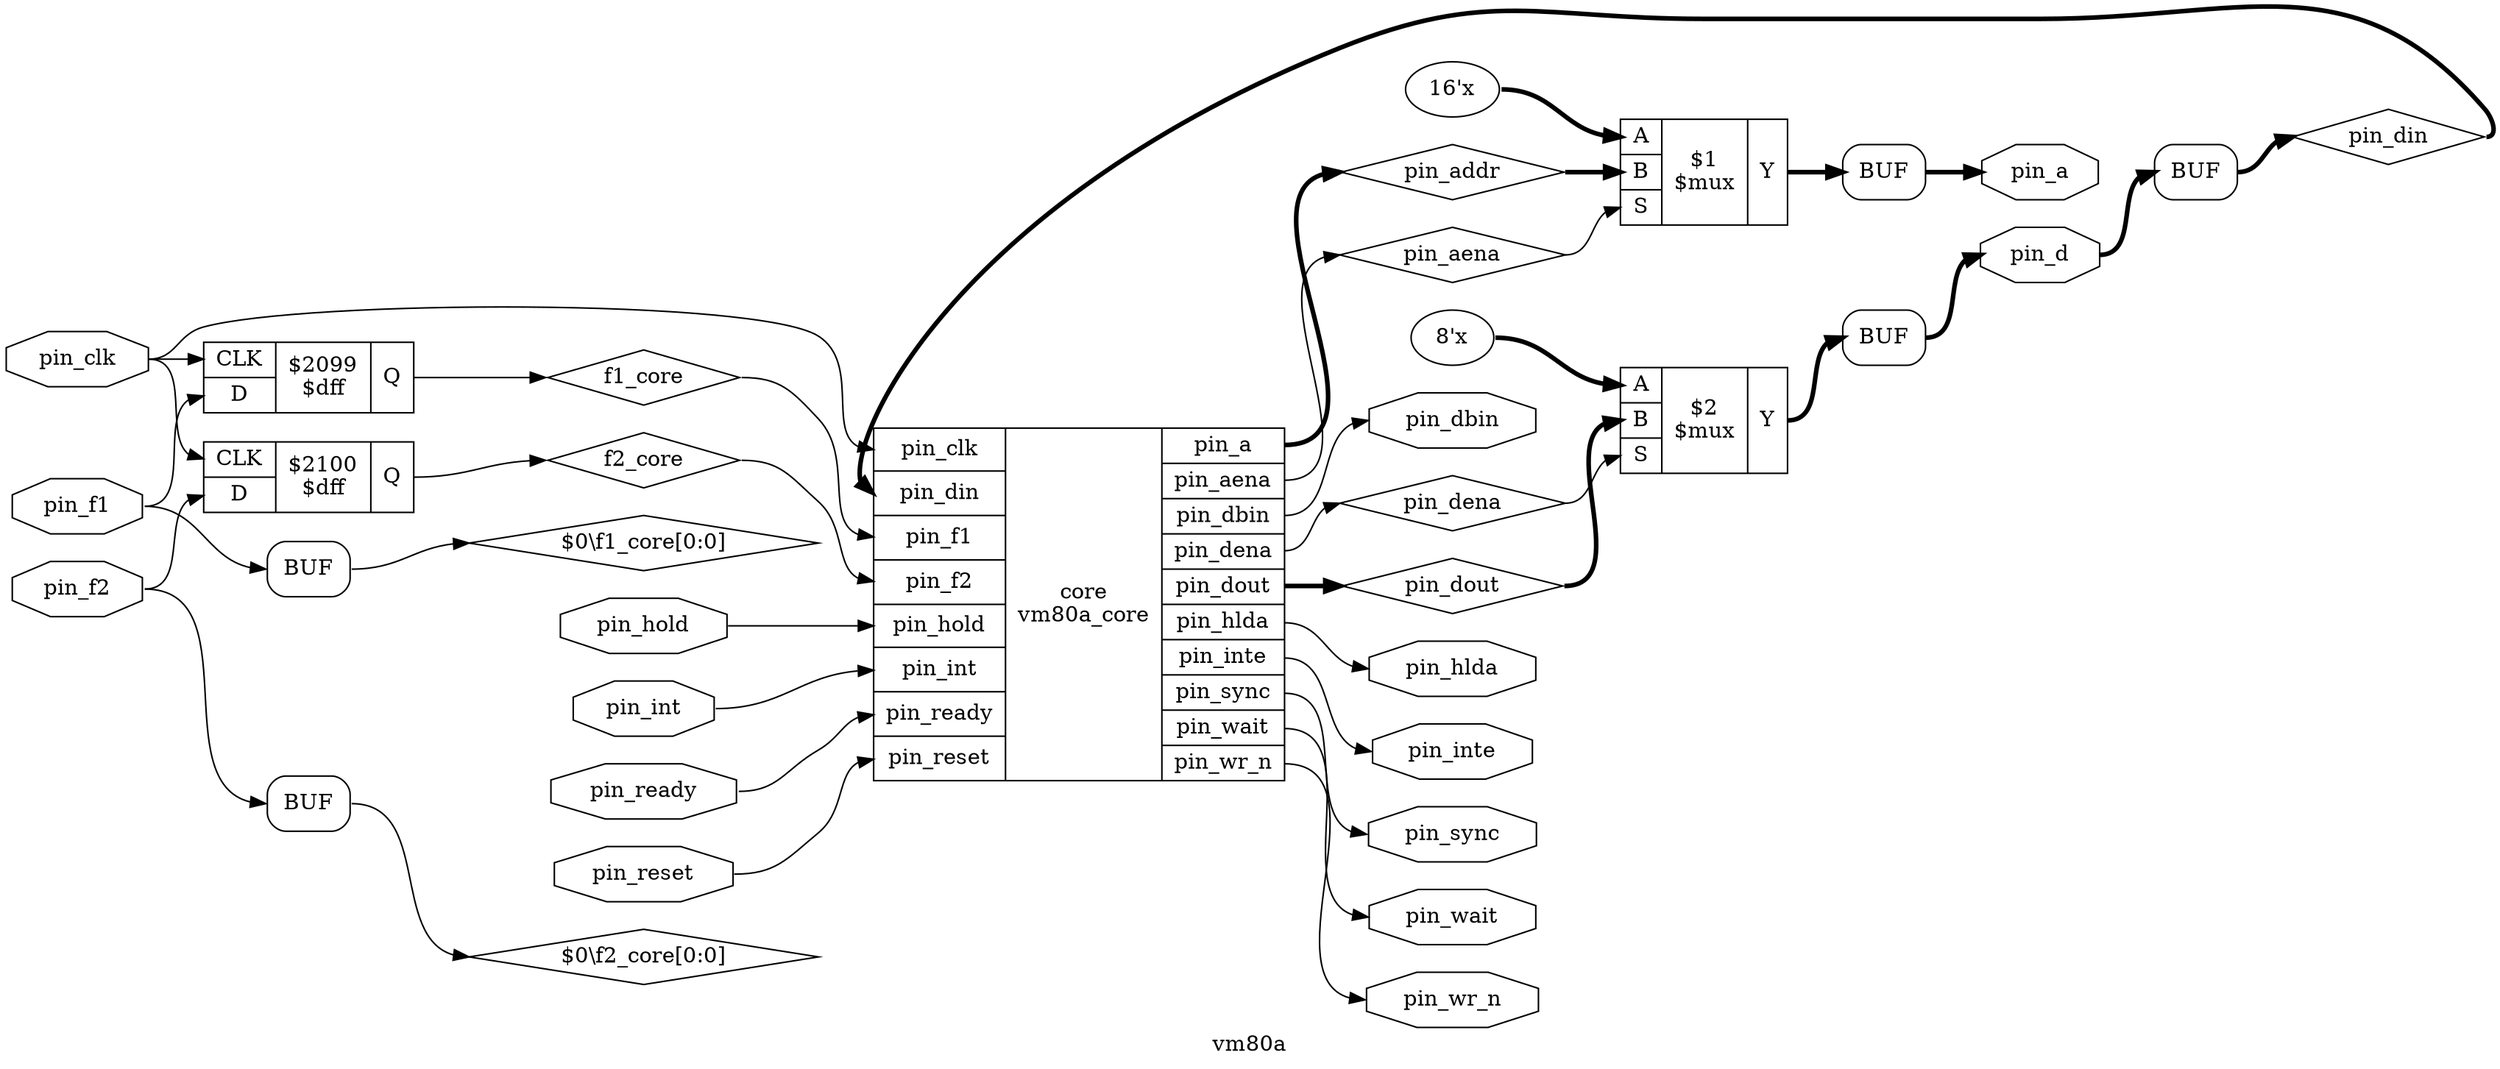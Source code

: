 digraph "vm80a" {
label="vm80a";
rankdir="LR";
remincross=true;
n5 [ shape=diamond, label="f2_core", color="black", fontcolor="black" ];
n6 [ shape=diamond, label="f1_core", color="black", fontcolor="black" ];
n7 [ shape=diamond, label="pin_addr", color="black", fontcolor="black" ];
n8 [ shape=diamond, label="pin_dout", color="black", fontcolor="black" ];
n9 [ shape=diamond, label="pin_din", color="black", fontcolor="black" ];
n10 [ shape=diamond, label="pin_dena", color="black", fontcolor="black" ];
n11 [ shape=diamond, label="pin_aena", color="black", fontcolor="black" ];
n12 [ shape=octagon, label="pin_wr_n", color="black", fontcolor="black" ];
n13 [ shape=octagon, label="pin_dbin", color="black", fontcolor="black" ];
n14 [ shape=octagon, label="pin_sync", color="black", fontcolor="black" ];
n15 [ shape=octagon, label="pin_inte", color="black", fontcolor="black" ];
n16 [ shape=octagon, label="pin_int", color="black", fontcolor="black" ];
n17 [ shape=octagon, label="pin_wait", color="black", fontcolor="black" ];
n18 [ shape=octagon, label="pin_ready", color="black", fontcolor="black" ];
n19 [ shape=octagon, label="pin_hlda", color="black", fontcolor="black" ];
n20 [ shape=octagon, label="pin_hold", color="black", fontcolor="black" ];
n21 [ shape=octagon, label="pin_d", color="black", fontcolor="black" ];
n22 [ shape=octagon, label="pin_a", color="black", fontcolor="black" ];
n23 [ shape=octagon, label="pin_reset", color="black", fontcolor="black" ];
n24 [ shape=octagon, label="pin_f2", color="black", fontcolor="black" ];
n25 [ shape=octagon, label="pin_f1", color="black", fontcolor="black" ];
n26 [ shape=octagon, label="pin_clk", color="black", fontcolor="black" ];
c30 [ shape=record, label="{{<p27> CLK|<p28> D}|$2100\n$dff|{<p29> Q}}" ];
c31 [ shape=record, label="{{<p27> CLK|<p28> D}|$2099\n$dff|{<p29> Q}}" ];
c32 [ shape=record, label="{{<p26> pin_clk|<p9> pin_din|<p25> pin_f1|<p24> pin_f2|<p20> pin_hold|<p16> pin_int|<p18> pin_ready|<p23> pin_reset}|core\nvm80a_core|{<p22> pin_a|<p11> pin_aena|<p13> pin_dbin|<p10> pin_dena|<p8> pin_dout|<p19> pin_hlda|<p15> pin_inte|<p14> pin_sync|<p17> pin_wait|<p12> pin_wr_n}}" ];
v0 [ label="8'x" ];
c37 [ shape=record, label="{{<p33> A|<p34> B|<p35> S}|$2\n$mux|{<p36> Y}}" ];
v1 [ label="16'x" ];
c38 [ shape=record, label="{{<p33> A|<p34> B|<p35> S}|$1\n$mux|{<p36> Y}}" ];
x2 [shape=box, style=rounded, label="BUF"];
x3 [shape=box, style=rounded, label="BUF"];
x4 [shape=box, style=rounded, label="BUF"];
x5 [shape=box, style=rounded, label="BUF"];
x6 [shape=box, style=rounded, label="BUF"];
n1 [ shape=diamond, label="$0\\f2_core[0:0]" ];
x5:e:e -> n1:w [color="black", label=""];
c32:p10:e -> n10:w [color="black", label=""];
n10:e -> c37:p35:w [color="black", label=""];
c32:p11:e -> n11:w [color="black", label=""];
n11:e -> c38:p35:w [color="black", label=""];
c32:p12:e -> n12:w [color="black", label=""];
c32:p13:e -> n13:w [color="black", label=""];
c32:p14:e -> n14:w [color="black", label=""];
c32:p15:e -> n15:w [color="black", label=""];
n16:e -> c32:p16:w [color="black", label=""];
c32:p17:e -> n17:w [color="black", label=""];
n18:e -> c32:p18:w [color="black", label=""];
c32:p19:e -> n19:w [color="black", label=""];
n2 [ shape=diamond, label="$0\\f1_core[0:0]" ];
x6:e:e -> n2:w [color="black", label=""];
n20:e -> c32:p20:w [color="black", label=""];
x3:e:e -> n21:w [color="black", style="setlinewidth(3)", label=""];
n21:e -> x4:w:w [color="black", style="setlinewidth(3)", label=""];
x2:e:e -> n22:w [color="black", style="setlinewidth(3)", label=""];
n23:e -> c32:p23:w [color="black", label=""];
n24:e -> c30:p28:w [color="black", label=""];
n24:e -> x5:w:w [color="black", label=""];
n25:e -> c31:p28:w [color="black", label=""];
n25:e -> x6:w:w [color="black", label=""];
n26:e -> c30:p27:w [color="black", label=""];
n26:e -> c31:p27:w [color="black", label=""];
n26:e -> c32:p26:w [color="black", label=""];
c37:p36:e -> x3:w:w [color="black", style="setlinewidth(3)", label=""];
c38:p36:e -> x2:w:w [color="black", style="setlinewidth(3)", label=""];
c30:p29:e -> n5:w [color="black", label=""];
n5:e -> c32:p24:w [color="black", label=""];
c31:p29:e -> n6:w [color="black", label=""];
n6:e -> c32:p25:w [color="black", label=""];
c32:p22:e -> n7:w [color="black", style="setlinewidth(3)", label=""];
n7:e -> c38:p34:w [color="black", style="setlinewidth(3)", label=""];
c32:p8:e -> n8:w [color="black", style="setlinewidth(3)", label=""];
n8:e -> c37:p34:w [color="black", style="setlinewidth(3)", label=""];
x4:e:e -> n9:w [color="black", style="setlinewidth(3)", label=""];
n9:e -> c32:p9:w [color="black", style="setlinewidth(3)", label=""];
v0:e -> c37:p33:w [color="black", style="setlinewidth(3)", label=""];
v1:e -> c38:p33:w [color="black", style="setlinewidth(3)", label=""];
}
